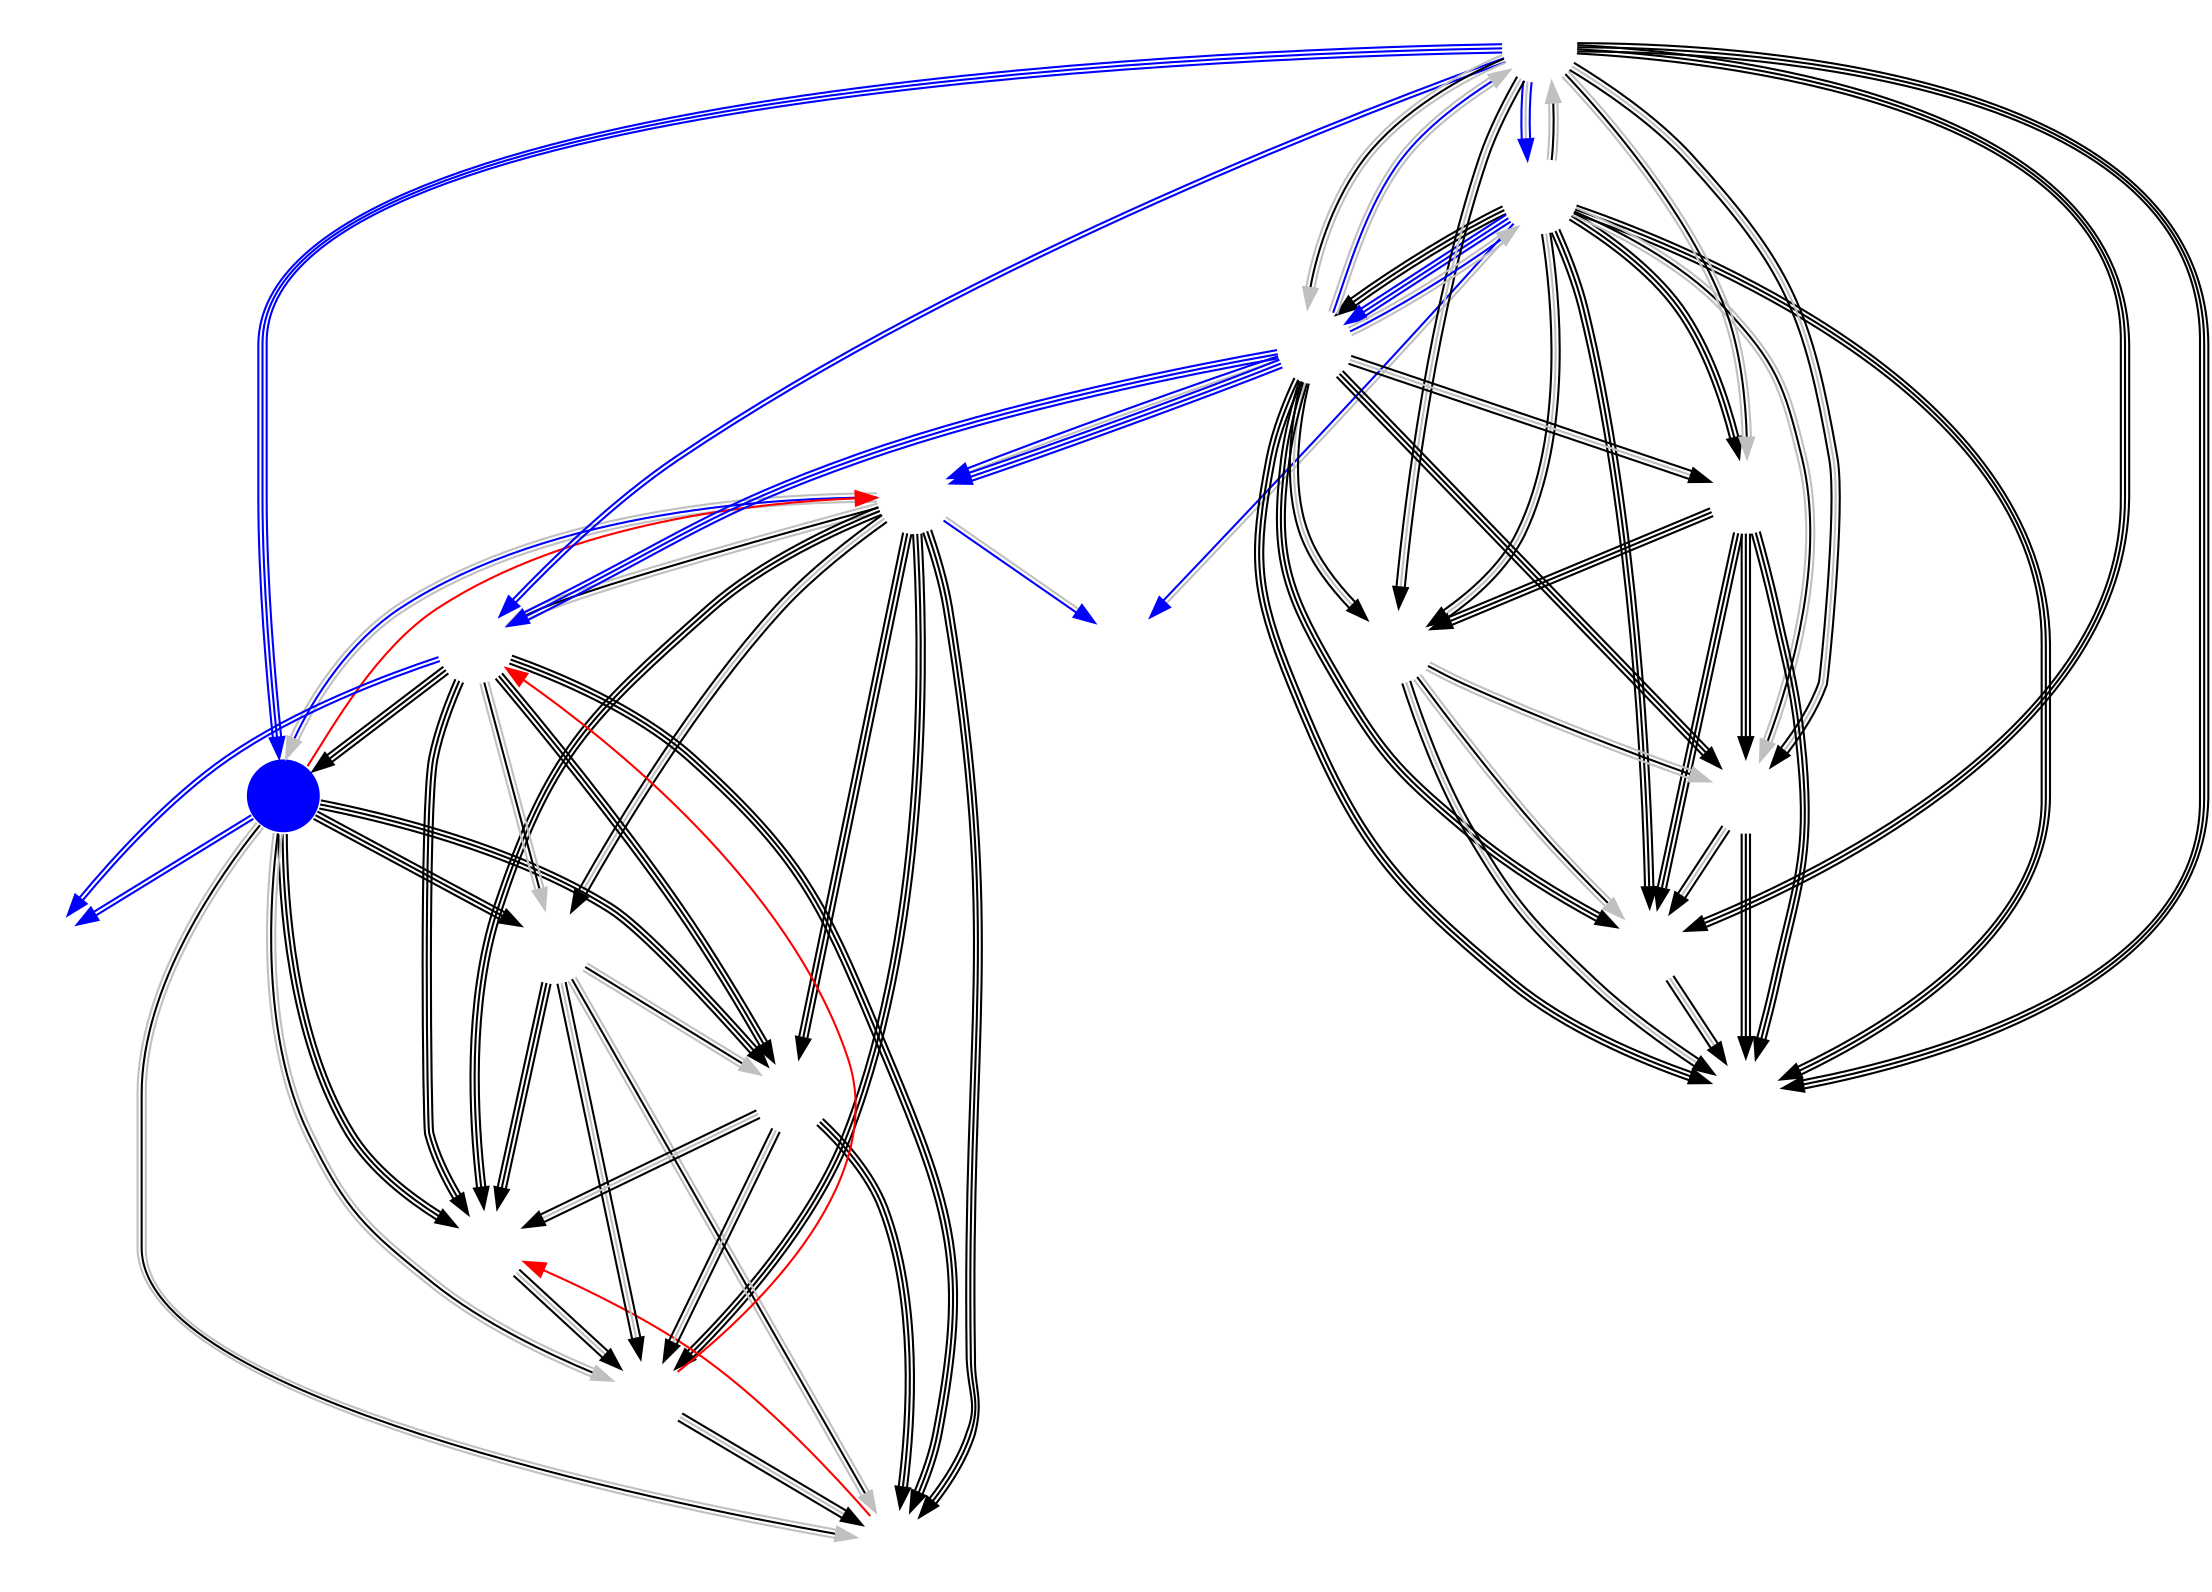 digraph West {
	node [shape=circle fixedsize=true width=.5 label="" color="white" margin=0.5];
	imagepath="logos/";

	NOM	[image="nomia.png"]
	INF	[image="infamous.png"]

	subgraph NA {
		T8	[image="team-8.png"];
		TS	[image="tempo-storm.png" style=filled fillcolor=blue];
		NVT	[image="naventic.png"];
		BST	[image="b-step.png"];
		GFE	[image="gale-force-esports.png"];
		NT	[image="no-tomorrow.png"];
		SSS	[image="superstars.png"];
		TF	[image="team-freedom.png"];

		/* Week 1 */
		TS	->	NVT			[ color="gray:black:gray" ]
		T8	->	NT			[ color="black:black:black" ]
		SSS	->	TF			[ color="black:gray:black" ]
		GFE	->	BST			[ color="gray:black:gray" ]
		T8	->	BST			[ color="black:gray:black" ]
		GFE	->	NVT			[ color="black:black:black" ]

		/* Week 2 */
		TS	->	TF			[ color="gray:black:gray" ]
		SSS	->	NT			[ color="black:gray:black" ]
		TS	->	BST			[ color="black:black:black" ]
		NVT	->	NT			[ constraint=false color=red ]
		TF	->	GFE			[ constraint=false color=red ]
		T8	->	SSS			[ color="black:black:black" ]

		/* Week 3 */
		BST	->	NT			[ color="black:black:black" ]
		GFE	->	SSS			[ color="black:black:black" ]
		TF	->	NVT			[ color="black:gray:black" ]
		TS	->	T8			[ /*color="gray:black:gray"*/ color=red constraint=false ]
		T8	->	GFE			[ color="gray:black:gray" /*color=red constraint=false*/ ]
		BST	->	TF			[ color="black:gray:black" ]

		/* Week 4 */
		TS	->	NT			[ color="black:black:black" ]
		SSS	->	NVT			[ color="black:black:black" ]
		BST	->	SSS			[ color="gray:black:gray" ]
		T8	->	NVT			[ color="black:black:black" ]
		GFE	->	TS			[ color="black:black:black" ]
		NT	->	TF			[ color="black:gray:black" ]

		/* Week 5 */
		GFE	->	NT			[ color="black:black:black" ]
		BST	->	NVT			[ color="gray:black:gray" ]
		TS	->	SSS			[ color="black:black:black" ]
		T8	->	TF			[ color="black:black:black" ]
		
	}

	subgraph EU {
		MSF	[image="misfits.png"];
		FNC	[image="fnatic.png"];
		DIG	[image="dignitas.png"];
		EXP	[image="expert.png"];
		PD	[image="playing-ducks.png"];
		BEG	[image="begenius.png"];
		SNG	[image="team-synergy.png"];
		TRC	[image="tricked.png"];

		/* Week 1 */
		MSF	->	DIG		[ color="black:black:black" ]
		EXP	->	PD		[ color="black:black:black" ]
		SNG	->	BEG		[ color="black:gray:black" ]
		FNC	->	TRC		[ color="black:gray:black" ]
		EXP	->	TRC		[ color="black:black:black" ]
		MSF	->	FNC		[ color="gray:black:gray" ]

		/* Week 2 */
		DIG	->	SNG		[ color="black:black:black" ]
		PD	->	BEG		[ color="black:gray:black" ]
		DIG	->	TRC		[ color="black:black:black" ]
		MSF	->	PD		[ color="black:gray:black" ]
		FNC	->	SNG		[ color="black:black:black" ]
		EXP	->	BEG		[ color="black:black:black" ]

		/* Week 3 */
		PD	->	TRC		[ color="gray:black:gray" ]
		FNC	->	BEG		[ color="black:black:black" ]
		MSF	->	SNG		[ color="black:black:black" ]
		DIG	->	EXP		[ color="black:gray:black" ]
		FNC	->	EXP		[ color="gray:black:gray" ]
		TRC	->	SNG		[ color="black:gray:black" ]

		/* Week 4 */
		DIG	->	PD		[ color="black:gray:black" ]
		MSF	->	BEG		[ color="black:black:black" ]
		TRC	->	BEG		[ color="black:black:black" ]
		MSF	->	EXP		[ color="black:black:black" ]
		FNC	->	DIG		[ color="gray:black:gray" ]
		PD	->	SNG		[ color="gray:black:gray" ]

		/* Week 5 */
		FNC	->	PD		[ color="black:gray:black" ]
		MSF	->	TRC		[ color="gray:black:gray" ]
		DIG	->	BEG		[ color="black:black:black" ]
		EXP	->	SNG		[ color="black:black:black" ]
		
	}

	/*** Western Clash ***/

	/* Upper Bracket: Round 1 */
	MSF	->	NOM	[ color="blue:gray" ]
	DIG	->	T8	[ color="blue:gray" ]
	TS	->	INF	[ color="blue:blue" ]
	FNC	->	GFE	[ color="blue:blue" ]

	/* Lower Bracket: Round 1 */
	T8	->	NOM	[ color="blue:gray" ]
	GFE	->	INF	[ color="blue:blue" ]
	
	/* Upper Bracket: Round 2 */
	MSF	->	DIG	[ color="blue:blue:blue" ]
	FNC	->	TS	[ color="blue:blue:blue" ]

	/* Lower Bracket: Round 2 */
	T8	->	TS	[ color="gray:blue:gray" ]
	DIG	->	GFE	[ color="blue:blue:blue" ]

	/* Upper Bracket: Round 3 */
	FNC	->	MSF	[ color="blue:gray:blue" ]

	/* Lower Bracket: Round 3 */
	DIG	->	T8	[ color="blue:blue:blue" ]

	/* Upper Bracket: Round 4 */
	DIG	->	FNC	[ color="gray:blue:gray" ]

	/* Lower Bracket: Round 4 */
	DIG	->	MSF	[ color="gray:blue:gray" ]

	edge [ color=gray style=dashed constraint=false dir=none ]
}

